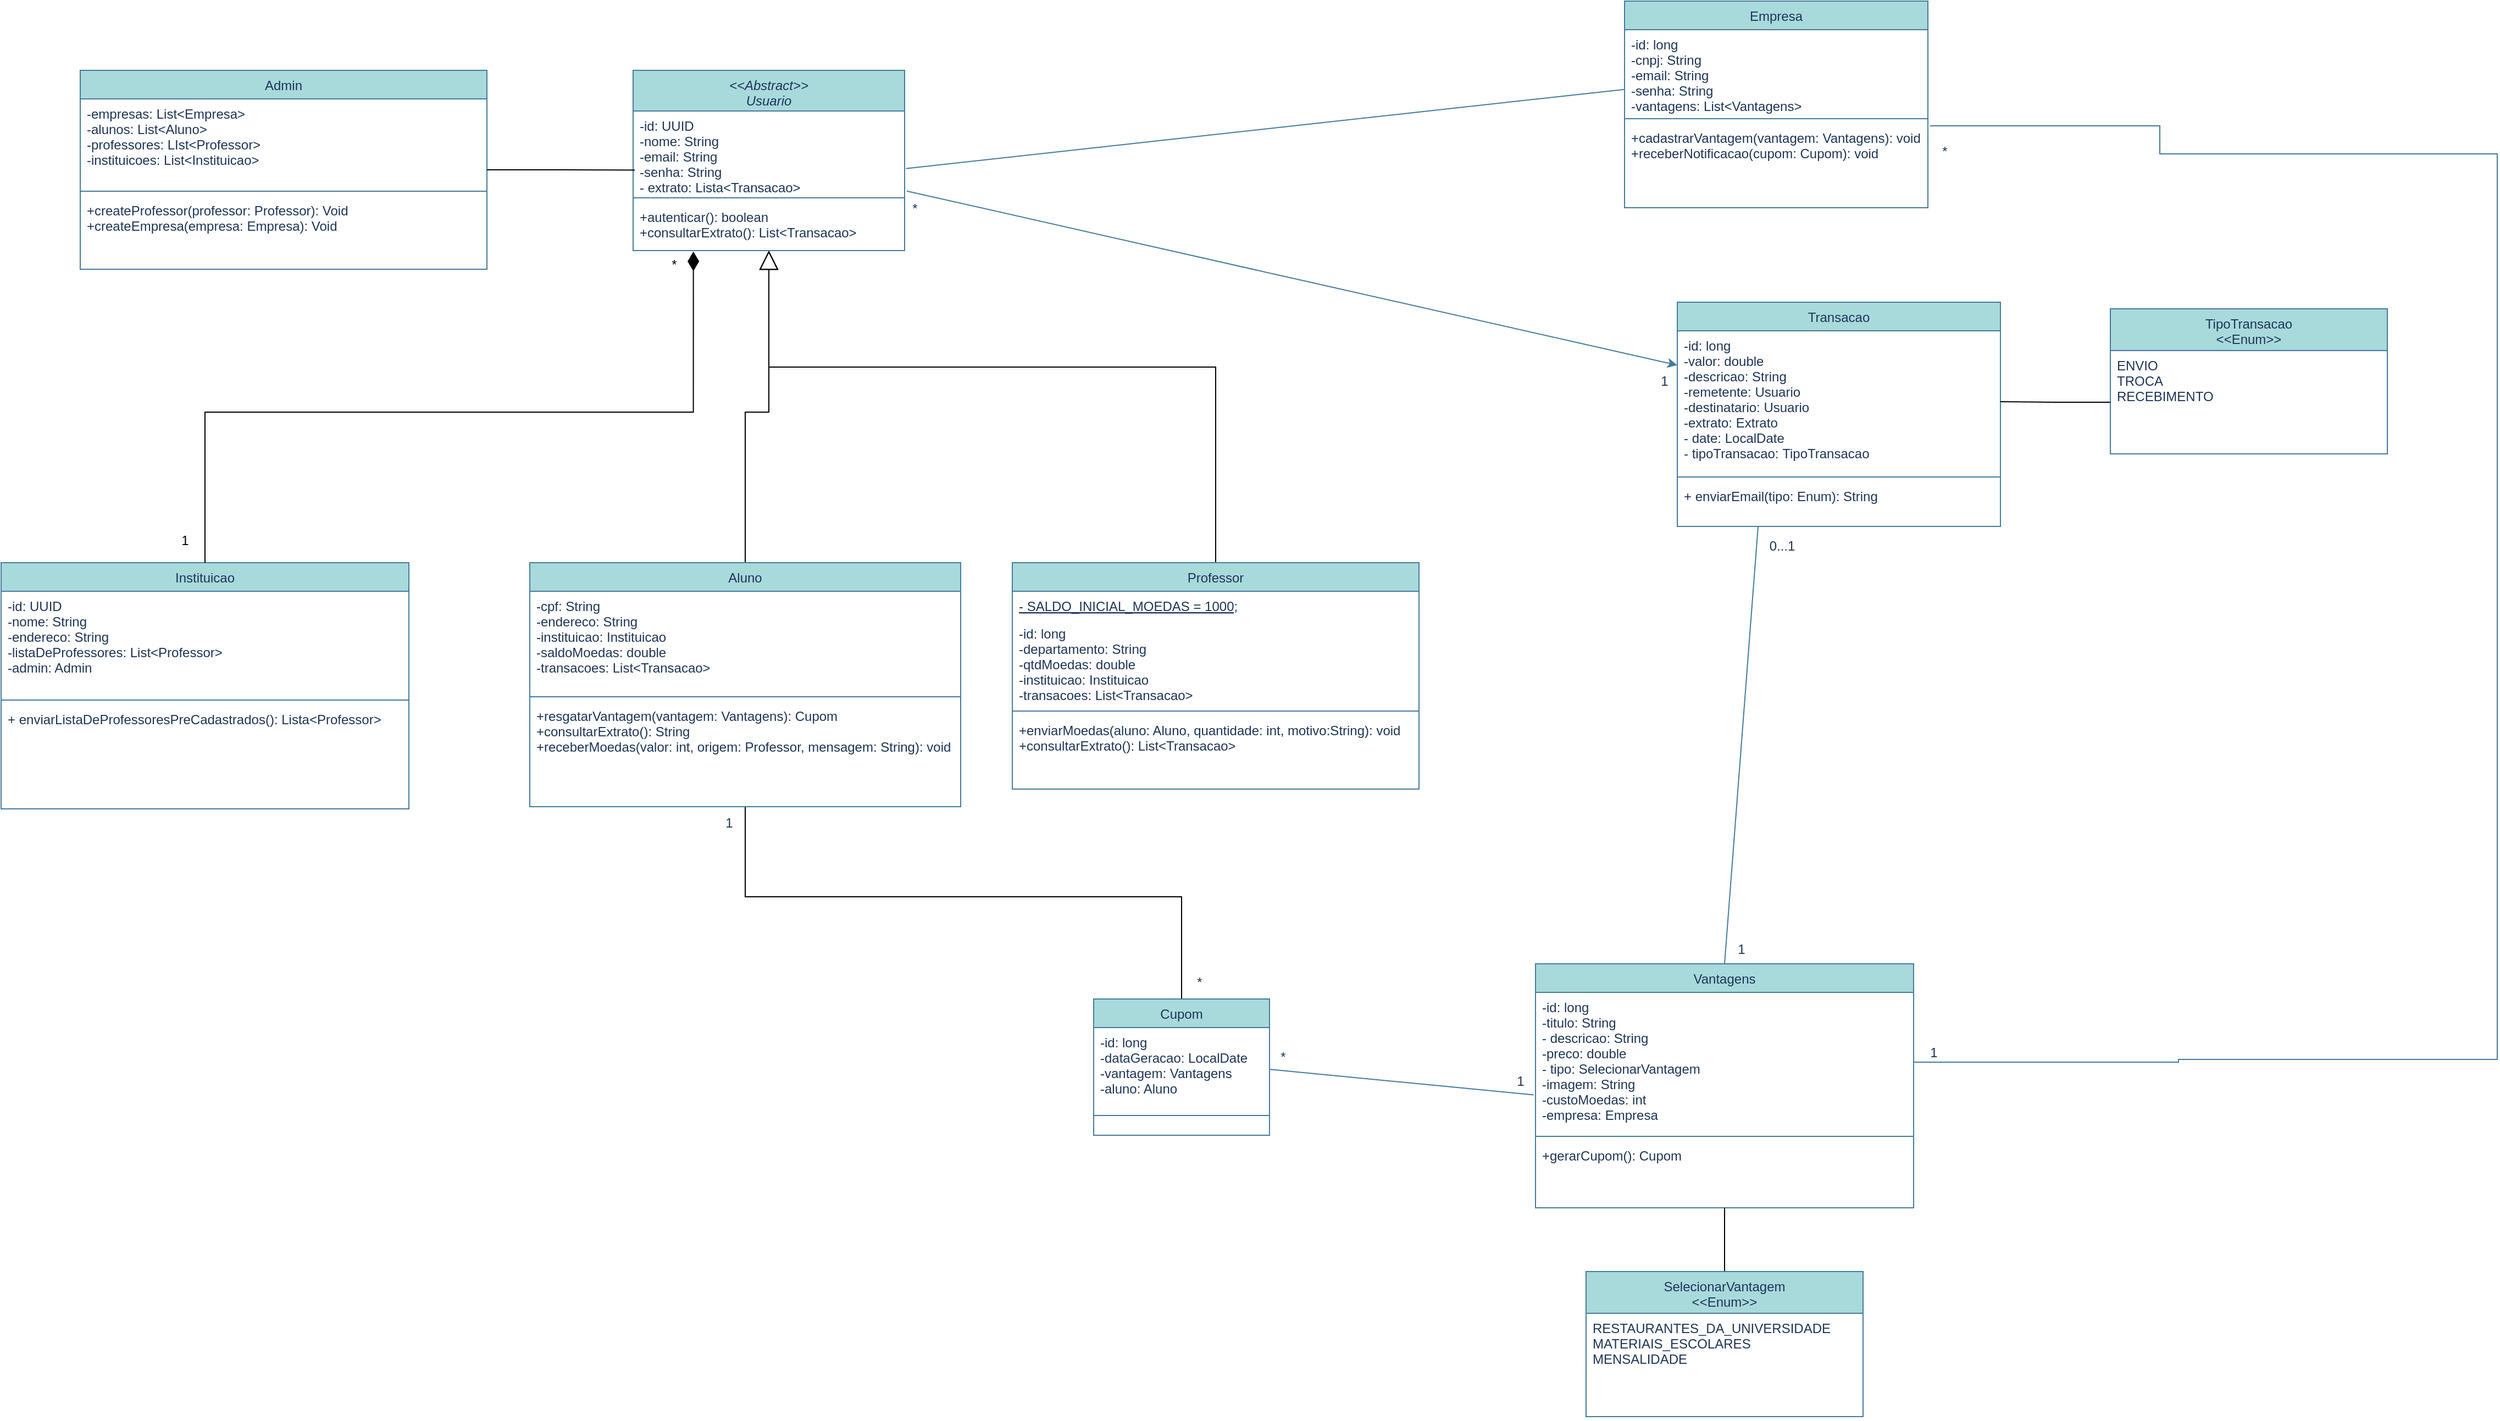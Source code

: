 <mxfile version="26.2.14">
  <diagram id="C5RBs43oDa-KdzZeNtuy" name="Page-1">
    <mxGraphModel dx="965" dy="1559" grid="0" gridSize="10" guides="1" tooltips="1" connect="1" arrows="1" fold="1" page="0" pageScale="1" pageWidth="827" pageHeight="1169" math="0" shadow="0">
      <root>
        <mxCell id="WIyWlLk6GJQsqaUBKTNV-0" />
        <mxCell id="WIyWlLk6GJQsqaUBKTNV-1" parent="WIyWlLk6GJQsqaUBKTNV-0" />
        <mxCell id="sof1t3n-BR1WEt40jFPO-1" style="edgeStyle=orthogonalEdgeStyle;rounded=0;orthogonalLoop=1;jettySize=auto;html=1;exitX=0.5;exitY=0;exitDx=0;exitDy=0;endArrow=block;endFill=0;entryX=0.5;entryY=1;entryDx=0;entryDy=0;endSize=15;" edge="1" parent="WIyWlLk6GJQsqaUBKTNV-1" source="XKDjMh0mt1GLWcoj1HsF-51" target="XKDjMh0mt1GLWcoj1HsF-59">
          <mxGeometry relative="1" as="geometry">
            <mxPoint x="1470" y="-114" as="targetPoint" />
          </mxGeometry>
        </mxCell>
        <mxCell id="sof1t3n-BR1WEt40jFPO-16" style="edgeStyle=orthogonalEdgeStyle;rounded=0;orthogonalLoop=1;jettySize=auto;html=1;entryX=0.5;entryY=0;entryDx=0;entryDy=0;endArrow=none;startFill=0;" edge="1" parent="WIyWlLk6GJQsqaUBKTNV-1" source="XKDjMh0mt1GLWcoj1HsF-51" target="XKDjMh0mt1GLWcoj1HsF-77">
          <mxGeometry relative="1" as="geometry">
            <Array as="points">
              <mxPoint x="1475" y="385" />
              <mxPoint x="1872" y="385" />
            </Array>
          </mxGeometry>
        </mxCell>
        <mxCell id="XKDjMh0mt1GLWcoj1HsF-51" value="Aluno" style="swimlane;fontStyle=0;align=center;verticalAlign=top;childLayout=stackLayout;horizontal=1;startSize=26;horizontalStack=0;resizeParent=1;resizeLast=0;collapsible=1;marginBottom=0;rounded=0;shadow=0;strokeWidth=1;labelBackgroundColor=none;fillColor=#A8DADC;strokeColor=#457B9D;fontColor=#1D3557;" parent="WIyWlLk6GJQsqaUBKTNV-1" vertex="1">
          <mxGeometry x="1279" y="81" width="392" height="222" as="geometry">
            <mxRectangle x="230" y="140" width="160" height="26" as="alternateBounds" />
          </mxGeometry>
        </mxCell>
        <mxCell id="XKDjMh0mt1GLWcoj1HsF-52" value="-cpf: String&#xa;-endereco: String&#xa;-instituicao: Instituicao&#xa;-saldoMoedas: double&#xa;-transacoes: List&lt;Transacao&gt;" style="text;align=left;verticalAlign=top;spacingLeft=4;spacingRight=4;overflow=hidden;rotatable=0;points=[[0,0.5],[1,0.5]];portConstraint=eastwest;labelBackgroundColor=none;fontColor=#1D3557;" parent="XKDjMh0mt1GLWcoj1HsF-51" vertex="1">
          <mxGeometry y="26" width="392" height="92" as="geometry" />
        </mxCell>
        <mxCell id="XKDjMh0mt1GLWcoj1HsF-53" value="" style="line;html=1;strokeWidth=1;align=left;verticalAlign=middle;spacingTop=-1;spacingLeft=3;spacingRight=3;rotatable=0;labelPosition=right;points=[];portConstraint=eastwest;labelBackgroundColor=none;fillColor=#A8DADC;strokeColor=#457B9D;fontColor=#1D3557;" parent="XKDjMh0mt1GLWcoj1HsF-51" vertex="1">
          <mxGeometry y="118" width="392" height="8" as="geometry" />
        </mxCell>
        <mxCell id="XKDjMh0mt1GLWcoj1HsF-54" value="+resgatarVantagem(vantagem: Vantagens): Cupom&#xa;+consultarExtrato(): String&#xa;+receberMoedas(valor: int, origem: Professor, mensagem: String): void" style="text;align=left;verticalAlign=top;spacingLeft=4;spacingRight=4;overflow=hidden;rotatable=0;points=[[0,0.5],[1,0.5]];portConstraint=eastwest;labelBackgroundColor=none;fontColor=#1D3557;" parent="XKDjMh0mt1GLWcoj1HsF-51" vertex="1">
          <mxGeometry y="126" width="392" height="74" as="geometry" />
        </mxCell>
        <mxCell id="sof1t3n-BR1WEt40jFPO-9" style="edgeStyle=orthogonalEdgeStyle;rounded=0;orthogonalLoop=1;jettySize=auto;html=1;entryX=0.5;entryY=1;entryDx=0;entryDy=0;endSize=15;endArrow=block;endFill=0;" edge="1" parent="WIyWlLk6GJQsqaUBKTNV-1" source="XKDjMh0mt1GLWcoj1HsF-55" target="XKDjMh0mt1GLWcoj1HsF-59">
          <mxGeometry relative="1" as="geometry">
            <Array as="points">
              <mxPoint x="1903" y="-97" />
              <mxPoint x="1497" y="-97" />
            </Array>
          </mxGeometry>
        </mxCell>
        <mxCell id="XKDjMh0mt1GLWcoj1HsF-55" value="Professor" style="swimlane;fontStyle=0;align=center;verticalAlign=top;childLayout=stackLayout;horizontal=1;startSize=26;horizontalStack=0;resizeParent=1;resizeLast=0;collapsible=1;marginBottom=0;rounded=0;shadow=0;strokeWidth=1;labelBackgroundColor=none;fillColor=#A8DADC;strokeColor=#457B9D;fontColor=#1D3557;" parent="WIyWlLk6GJQsqaUBKTNV-1" vertex="1">
          <mxGeometry x="1718" y="81" width="370" height="206" as="geometry">
            <mxRectangle x="340" y="380" width="170" height="26" as="alternateBounds" />
          </mxGeometry>
        </mxCell>
        <mxCell id="sof1t3n-BR1WEt40jFPO-23" value="- SALDO_INICIAL_MOEDAS = 1000;" style="text;align=left;verticalAlign=top;spacingLeft=4;spacingRight=4;overflow=hidden;rotatable=0;points=[[0,0.5],[1,0.5]];portConstraint=eastwest;labelBackgroundColor=none;fontColor=#1D3557;fontStyle=4" vertex="1" parent="XKDjMh0mt1GLWcoj1HsF-55">
          <mxGeometry y="26" width="370" height="25" as="geometry" />
        </mxCell>
        <mxCell id="XKDjMh0mt1GLWcoj1HsF-56" value="-id: long&#xa;-departamento: String&#xa;-qtdMoedas: double&#xa;-instituicao: Instituicao&#xa;-transacoes: List&lt;Transacao&gt;&#xa;" style="text;align=left;verticalAlign=top;spacingLeft=4;spacingRight=4;overflow=hidden;rotatable=0;points=[[0,0.5],[1,0.5]];portConstraint=eastwest;labelBackgroundColor=none;fontColor=#1D3557;fontStyle=0" parent="XKDjMh0mt1GLWcoj1HsF-55" vertex="1">
          <mxGeometry y="51" width="370" height="80" as="geometry" />
        </mxCell>
        <mxCell id="XKDjMh0mt1GLWcoj1HsF-57" value="" style="line;html=1;strokeWidth=1;align=left;verticalAlign=middle;spacingTop=-1;spacingLeft=3;spacingRight=3;rotatable=0;labelPosition=right;points=[];portConstraint=eastwest;labelBackgroundColor=none;fillColor=#A8DADC;strokeColor=#457B9D;fontColor=#1D3557;" parent="XKDjMh0mt1GLWcoj1HsF-55" vertex="1">
          <mxGeometry y="131" width="370" height="8" as="geometry" />
        </mxCell>
        <mxCell id="XKDjMh0mt1GLWcoj1HsF-58" value="+enviarMoedas(aluno: Aluno, quantidade: int, motivo:String): void&#xa;+consultarExtrato(): List&lt;Transacao&gt;" style="text;align=left;verticalAlign=top;spacingLeft=4;spacingRight=4;overflow=hidden;rotatable=0;points=[[0,0.5],[1,0.5]];portConstraint=eastwest;labelBackgroundColor=none;fontColor=#1D3557;" parent="XKDjMh0mt1GLWcoj1HsF-55" vertex="1">
          <mxGeometry y="139" width="370" height="67" as="geometry" />
        </mxCell>
        <mxCell id="XKDjMh0mt1GLWcoj1HsF-59" value="&lt;&lt;Abstract&gt;&gt;&#xa;Usuario" style="swimlane;fontStyle=2;align=center;verticalAlign=top;childLayout=stackLayout;horizontal=1;startSize=37;horizontalStack=0;resizeParent=1;resizeLast=0;collapsible=1;marginBottom=0;rounded=0;shadow=0;strokeWidth=1;labelBackgroundColor=none;fillColor=#A8DADC;strokeColor=#457B9D;fontColor=#1D3557;" parent="WIyWlLk6GJQsqaUBKTNV-1" vertex="1">
          <mxGeometry x="1373" y="-367" width="247" height="164" as="geometry">
            <mxRectangle x="130" y="380" width="160" height="26" as="alternateBounds" />
          </mxGeometry>
        </mxCell>
        <mxCell id="XKDjMh0mt1GLWcoj1HsF-60" value="-id: UUID&#xa;-nome: String&#xa;-email: String&#xa;-senha: String&#xa;- extrato: Lista&lt;Transacao&gt;" style="text;align=left;verticalAlign=top;spacingLeft=4;spacingRight=4;overflow=hidden;rotatable=0;points=[[0,0.5],[1,0.5]];portConstraint=eastwest;rounded=0;shadow=0;html=0;labelBackgroundColor=none;fontColor=#1D3557;" parent="XKDjMh0mt1GLWcoj1HsF-59" vertex="1">
          <mxGeometry y="37" width="247" height="75" as="geometry" />
        </mxCell>
        <mxCell id="XKDjMh0mt1GLWcoj1HsF-61" value="" style="line;html=1;strokeWidth=1;align=left;verticalAlign=middle;spacingTop=-1;spacingLeft=3;spacingRight=3;rotatable=0;labelPosition=right;points=[];portConstraint=eastwest;labelBackgroundColor=none;fillColor=#A8DADC;strokeColor=#457B9D;fontColor=#1D3557;" parent="XKDjMh0mt1GLWcoj1HsF-59" vertex="1">
          <mxGeometry y="112" width="247" height="8" as="geometry" />
        </mxCell>
        <mxCell id="XKDjMh0mt1GLWcoj1HsF-81" value="+autenticar(): boolean&#xa;+consultarExtrato(): List&lt;Transacao&gt;" style="text;align=left;verticalAlign=top;spacingLeft=4;spacingRight=4;overflow=hidden;rotatable=0;points=[[0,0.5],[1,0.5]];portConstraint=eastwest;rounded=0;shadow=0;html=0;labelBackgroundColor=none;fontColor=#1D3557;" parent="XKDjMh0mt1GLWcoj1HsF-59" vertex="1">
          <mxGeometry y="120" width="247" height="44" as="geometry" />
        </mxCell>
        <mxCell id="XKDjMh0mt1GLWcoj1HsF-62" value="Transacao" style="swimlane;fontStyle=0;align=center;verticalAlign=top;childLayout=stackLayout;horizontal=1;startSize=26;horizontalStack=0;resizeParent=1;resizeLast=0;collapsible=1;marginBottom=0;rounded=0;shadow=0;strokeWidth=1;labelBackgroundColor=none;fillColor=#A8DADC;strokeColor=#457B9D;fontColor=#1D3557;" parent="WIyWlLk6GJQsqaUBKTNV-1" vertex="1">
          <mxGeometry x="2323" y="-156" width="294" height="204" as="geometry">
            <mxRectangle x="340" y="380" width="170" height="26" as="alternateBounds" />
          </mxGeometry>
        </mxCell>
        <mxCell id="XKDjMh0mt1GLWcoj1HsF-63" value="-id: long&#xa;-valor: double&#xa;-descricao: String&#xa;-remetente: Usuario&#xa;-destinatario: Usuario&#xa;-extrato: Extrato&#xa;- date: LocalDate&#xa;- tipoTransacao: TipoTransacao" style="text;align=left;verticalAlign=top;spacingLeft=4;spacingRight=4;overflow=hidden;rotatable=0;points=[[0,0.5],[1,0.5]];portConstraint=eastwest;labelBackgroundColor=none;fontColor=#1D3557;" parent="XKDjMh0mt1GLWcoj1HsF-62" vertex="1">
          <mxGeometry y="26" width="294" height="129" as="geometry" />
        </mxCell>
        <mxCell id="XKDjMh0mt1GLWcoj1HsF-64" value="" style="line;html=1;strokeWidth=1;align=left;verticalAlign=middle;spacingTop=-1;spacingLeft=3;spacingRight=3;rotatable=0;labelPosition=right;points=[];portConstraint=eastwest;labelBackgroundColor=none;fillColor=#A8DADC;strokeColor=#457B9D;fontColor=#1D3557;" parent="XKDjMh0mt1GLWcoj1HsF-62" vertex="1">
          <mxGeometry y="155" width="294" height="8" as="geometry" />
        </mxCell>
        <mxCell id="sof1t3n-BR1WEt40jFPO-14" value="+ enviarEmail(tipo: Enum): String" style="text;align=left;verticalAlign=top;spacingLeft=4;spacingRight=4;overflow=hidden;rotatable=0;points=[[0,0.5],[1,0.5]];portConstraint=eastwest;labelBackgroundColor=none;fontColor=#1D3557;" vertex="1" parent="XKDjMh0mt1GLWcoj1HsF-62">
          <mxGeometry y="163" width="294" height="40" as="geometry" />
        </mxCell>
        <mxCell id="XKDjMh0mt1GLWcoj1HsF-66" value="Empresa" style="swimlane;fontStyle=0;align=center;verticalAlign=top;childLayout=stackLayout;horizontal=1;startSize=26;horizontalStack=0;resizeParent=1;resizeLast=0;collapsible=1;marginBottom=0;rounded=0;shadow=0;strokeWidth=1;labelBackgroundColor=none;fillColor=#A8DADC;strokeColor=#457B9D;fontColor=#1D3557;" parent="WIyWlLk6GJQsqaUBKTNV-1" vertex="1">
          <mxGeometry x="2275" y="-430" width="276" height="188" as="geometry">
            <mxRectangle x="340" y="380" width="170" height="26" as="alternateBounds" />
          </mxGeometry>
        </mxCell>
        <mxCell id="XKDjMh0mt1GLWcoj1HsF-67" value="-id: long&#xa;-cnpj: String&#xa;-email: String&#xa;-senha: String&#xa;-vantagens: List&lt;Vantagens&gt;" style="text;align=left;verticalAlign=top;spacingLeft=4;spacingRight=4;overflow=hidden;rotatable=0;points=[[0,0.5],[1,0.5]];portConstraint=eastwest;labelBackgroundColor=none;fontColor=#1D3557;" parent="XKDjMh0mt1GLWcoj1HsF-66" vertex="1">
          <mxGeometry y="26" width="276" height="77" as="geometry" />
        </mxCell>
        <mxCell id="XKDjMh0mt1GLWcoj1HsF-68" value="" style="line;html=1;strokeWidth=1;align=left;verticalAlign=middle;spacingTop=-1;spacingLeft=3;spacingRight=3;rotatable=0;labelPosition=right;points=[];portConstraint=eastwest;labelBackgroundColor=none;fillColor=#A8DADC;strokeColor=#457B9D;fontColor=#1D3557;" parent="XKDjMh0mt1GLWcoj1HsF-66" vertex="1">
          <mxGeometry y="103" width="276" height="8" as="geometry" />
        </mxCell>
        <mxCell id="XKDjMh0mt1GLWcoj1HsF-76" value="+cadastrarVantagem(vantagem: Vantagens): void&#xa;+receberNotificacao(cupom: Cupom): void" style="text;align=left;verticalAlign=top;spacingLeft=4;spacingRight=4;overflow=hidden;rotatable=0;points=[[0,0.5],[1,0.5]];portConstraint=eastwest;labelBackgroundColor=none;fontColor=#1D3557;" parent="XKDjMh0mt1GLWcoj1HsF-66" vertex="1">
          <mxGeometry y="111" width="276" height="77" as="geometry" />
        </mxCell>
        <mxCell id="XKDjMh0mt1GLWcoj1HsF-130" style="rounded=0;orthogonalLoop=1;jettySize=auto;html=1;exitX=0.5;exitY=0;exitDx=0;exitDy=0;entryX=0.25;entryY=1;entryDx=0;entryDy=0;strokeColor=#457B9D;fontColor=#1D3557;fillColor=#A8DADC;endArrow=none;startFill=0;" parent="WIyWlLk6GJQsqaUBKTNV-1" source="XKDjMh0mt1GLWcoj1HsF-69" target="XKDjMh0mt1GLWcoj1HsF-62" edge="1">
          <mxGeometry relative="1" as="geometry" />
        </mxCell>
        <mxCell id="XKDjMh0mt1GLWcoj1HsF-69" value="Vantagens" style="swimlane;fontStyle=0;align=center;verticalAlign=top;childLayout=stackLayout;horizontal=1;startSize=26;horizontalStack=0;resizeParent=1;resizeLast=0;collapsible=1;marginBottom=0;rounded=0;shadow=0;strokeWidth=1;labelBackgroundColor=none;fillColor=#A8DADC;strokeColor=#457B9D;fontColor=#1D3557;" parent="WIyWlLk6GJQsqaUBKTNV-1" vertex="1">
          <mxGeometry x="2194" y="446" width="344" height="222" as="geometry">
            <mxRectangle x="340" y="380" width="170" height="26" as="alternateBounds" />
          </mxGeometry>
        </mxCell>
        <mxCell id="XKDjMh0mt1GLWcoj1HsF-70" value="-id: long&#xa;-titulo: String&#xa;- descricao: String&#xa;-preco: double&#xa;- tipo: SelecionarVantagem&#xa;-imagem: String&#xa;-custoMoedas: int&#xa;-empresa: Empresa" style="text;align=left;verticalAlign=top;spacingLeft=4;spacingRight=4;overflow=hidden;rotatable=0;points=[[0,0.5],[1,0.5]];portConstraint=eastwest;labelBackgroundColor=none;fontColor=#1D3557;" parent="XKDjMh0mt1GLWcoj1HsF-69" vertex="1">
          <mxGeometry y="26" width="344" height="127" as="geometry" />
        </mxCell>
        <mxCell id="XKDjMh0mt1GLWcoj1HsF-71" value="" style="line;html=1;strokeWidth=1;align=left;verticalAlign=middle;spacingTop=-1;spacingLeft=3;spacingRight=3;rotatable=0;labelPosition=right;points=[];portConstraint=eastwest;labelBackgroundColor=none;fillColor=#A8DADC;strokeColor=#457B9D;fontColor=#1D3557;" parent="XKDjMh0mt1GLWcoj1HsF-69" vertex="1">
          <mxGeometry y="153" width="344" height="8" as="geometry" />
        </mxCell>
        <mxCell id="XKDjMh0mt1GLWcoj1HsF-100" value="+gerarCupom(): Cupom" style="text;align=left;verticalAlign=top;spacingLeft=4;spacingRight=4;overflow=hidden;rotatable=0;points=[[0,0.5],[1,0.5]];portConstraint=eastwest;labelBackgroundColor=none;fontColor=#1D3557;" parent="XKDjMh0mt1GLWcoj1HsF-69" vertex="1">
          <mxGeometry y="161" width="344" height="61" as="geometry" />
        </mxCell>
        <mxCell id="XKDjMh0mt1GLWcoj1HsF-72" value="Instituicao" style="swimlane;fontStyle=0;align=center;verticalAlign=top;childLayout=stackLayout;horizontal=1;startSize=26;horizontalStack=0;resizeParent=1;resizeLast=0;collapsible=1;marginBottom=0;rounded=0;shadow=0;strokeWidth=1;labelBackgroundColor=none;fillColor=#A8DADC;strokeColor=#457B9D;fontColor=#1D3557;" parent="WIyWlLk6GJQsqaUBKTNV-1" vertex="1">
          <mxGeometry x="798" y="81" width="371" height="224" as="geometry">
            <mxRectangle x="340" y="380" width="170" height="26" as="alternateBounds" />
          </mxGeometry>
        </mxCell>
        <mxCell id="XKDjMh0mt1GLWcoj1HsF-73" value="-id: UUID&#xa;-nome: String&#xa;-endereco: String&#xa;-listaDeProfessores: List&lt;Professor&gt;&#xa;-admin: Admin" style="text;align=left;verticalAlign=top;spacingLeft=4;spacingRight=4;overflow=hidden;rotatable=0;points=[[0,0.5],[1,0.5]];portConstraint=eastwest;labelBackgroundColor=none;fontColor=#1D3557;" parent="XKDjMh0mt1GLWcoj1HsF-72" vertex="1">
          <mxGeometry y="26" width="371" height="95" as="geometry" />
        </mxCell>
        <mxCell id="XKDjMh0mt1GLWcoj1HsF-74" value="" style="line;html=1;strokeWidth=1;align=left;verticalAlign=middle;spacingTop=-1;spacingLeft=3;spacingRight=3;rotatable=0;labelPosition=right;points=[];portConstraint=eastwest;labelBackgroundColor=none;fillColor=#A8DADC;strokeColor=#457B9D;fontColor=#1D3557;" parent="XKDjMh0mt1GLWcoj1HsF-72" vertex="1">
          <mxGeometry y="121" width="371" height="8" as="geometry" />
        </mxCell>
        <mxCell id="sof1t3n-BR1WEt40jFPO-3" value="+ enviarListaDeProfessoresPreCadastrados(): Lista&lt;Professor&gt;" style="text;align=left;verticalAlign=top;spacingLeft=4;spacingRight=4;overflow=hidden;rotatable=0;points=[[0,0.5],[1,0.5]];portConstraint=eastwest;labelBackgroundColor=none;fontColor=#1D3557;" vertex="1" parent="XKDjMh0mt1GLWcoj1HsF-72">
          <mxGeometry y="129" width="371" height="95" as="geometry" />
        </mxCell>
        <mxCell id="XKDjMh0mt1GLWcoj1HsF-77" value="Cupom" style="swimlane;fontStyle=0;align=center;verticalAlign=top;childLayout=stackLayout;horizontal=1;startSize=26;horizontalStack=0;resizeParent=1;resizeLast=0;collapsible=1;marginBottom=0;rounded=0;shadow=0;strokeWidth=1;labelBackgroundColor=none;fillColor=#A8DADC;strokeColor=#457B9D;fontColor=#1D3557;" parent="WIyWlLk6GJQsqaUBKTNV-1" vertex="1">
          <mxGeometry x="1792" y="478" width="160" height="124" as="geometry">
            <mxRectangle x="340" y="380" width="170" height="26" as="alternateBounds" />
          </mxGeometry>
        </mxCell>
        <mxCell id="XKDjMh0mt1GLWcoj1HsF-78" value="-id: long&#xa;-dataGeracao: LocalDate&#xa;-vantagem: Vantagens&#xa;-aluno: Aluno" style="text;align=left;verticalAlign=top;spacingLeft=4;spacingRight=4;overflow=hidden;rotatable=0;points=[[0,0.5],[1,0.5]];portConstraint=eastwest;labelBackgroundColor=none;fontColor=#1D3557;" parent="XKDjMh0mt1GLWcoj1HsF-77" vertex="1">
          <mxGeometry y="26" width="160" height="76" as="geometry" />
        </mxCell>
        <mxCell id="XKDjMh0mt1GLWcoj1HsF-79" value="" style="line;html=1;strokeWidth=1;align=left;verticalAlign=middle;spacingTop=-1;spacingLeft=3;spacingRight=3;rotatable=0;labelPosition=right;points=[];portConstraint=eastwest;labelBackgroundColor=none;fillColor=#A8DADC;strokeColor=#457B9D;fontColor=#1D3557;" parent="XKDjMh0mt1GLWcoj1HsF-77" vertex="1">
          <mxGeometry y="102" width="160" height="8" as="geometry" />
        </mxCell>
        <mxCell id="XKDjMh0mt1GLWcoj1HsF-85" style="edgeStyle=orthogonalEdgeStyle;rounded=0;orthogonalLoop=1;jettySize=auto;html=1;endArrow=none;startFill=0;labelBackgroundColor=none;strokeColor=#457B9D;fontColor=default;entryX=1.007;entryY=0.032;entryDx=0;entryDy=0;entryPerimeter=0;exitX=1;exitY=0.5;exitDx=0;exitDy=0;" parent="WIyWlLk6GJQsqaUBKTNV-1" source="XKDjMh0mt1GLWcoj1HsF-70" target="XKDjMh0mt1GLWcoj1HsF-76" edge="1">
          <mxGeometry relative="1" as="geometry">
            <mxPoint x="2762" y="-295.0" as="targetPoint" />
            <Array as="points">
              <mxPoint x="2779" y="535" />
              <mxPoint x="2779" y="533" />
              <mxPoint x="3069" y="533" />
              <mxPoint x="3069" y="-291" />
              <mxPoint x="2762" y="-291" />
              <mxPoint x="2762" y="-317" />
            </Array>
            <mxPoint x="2779" y="665" as="sourcePoint" />
          </mxGeometry>
        </mxCell>
        <mxCell id="XKDjMh0mt1GLWcoj1HsF-86" value="1" style="text;html=1;align=center;verticalAlign=middle;resizable=0;points=[];autosize=1;strokeColor=none;fillColor=none;labelBackgroundColor=none;fontColor=#1D3557;" parent="WIyWlLk6GJQsqaUBKTNV-1" vertex="1">
          <mxGeometry x="2543" y="514" width="25" height="26" as="geometry" />
        </mxCell>
        <mxCell id="XKDjMh0mt1GLWcoj1HsF-87" value="*" style="text;html=1;align=center;verticalAlign=middle;resizable=0;points=[];autosize=1;strokeColor=none;fillColor=none;labelBackgroundColor=none;fontColor=#1D3557;" parent="WIyWlLk6GJQsqaUBKTNV-1" vertex="1">
          <mxGeometry x="2554" y="-306" width="23" height="26" as="geometry" />
        </mxCell>
        <mxCell id="XKDjMh0mt1GLWcoj1HsF-98" value="1" style="text;html=1;align=center;verticalAlign=middle;resizable=0;points=[];autosize=1;strokeColor=none;fillColor=none;labelBackgroundColor=none;fontColor=#1D3557;" parent="WIyWlLk6GJQsqaUBKTNV-1" vertex="1">
          <mxGeometry x="2298" y="-97" width="25" height="26" as="geometry" />
        </mxCell>
        <mxCell id="XKDjMh0mt1GLWcoj1HsF-99" value="*" style="text;html=1;align=center;verticalAlign=middle;resizable=0;points=[];autosize=1;strokeColor=none;fillColor=none;labelBackgroundColor=none;fontColor=#1D3557;" parent="WIyWlLk6GJQsqaUBKTNV-1" vertex="1">
          <mxGeometry x="1617" y="-254" width="23" height="26" as="geometry" />
        </mxCell>
        <mxCell id="XKDjMh0mt1GLWcoj1HsF-102" value="*" style="text;html=1;align=center;verticalAlign=middle;resizable=0;points=[];autosize=1;strokeColor=none;fillColor=none;fontColor=#1D3557;" parent="WIyWlLk6GJQsqaUBKTNV-1" vertex="1">
          <mxGeometry x="1952" y="518" width="23" height="26" as="geometry" />
        </mxCell>
        <mxCell id="XKDjMh0mt1GLWcoj1HsF-103" value="1" style="text;html=1;align=center;verticalAlign=middle;resizable=0;points=[];autosize=1;strokeColor=none;fillColor=none;fontColor=#1D3557;" parent="WIyWlLk6GJQsqaUBKTNV-1" vertex="1">
          <mxGeometry x="2167" y="540" width="25" height="26" as="geometry" />
        </mxCell>
        <mxCell id="XKDjMh0mt1GLWcoj1HsF-110" style="rounded=0;orthogonalLoop=1;jettySize=auto;html=1;exitX=0;exitY=0.706;exitDx=0;exitDy=0;entryX=1.005;entryY=0.698;entryDx=0;entryDy=0;entryPerimeter=0;strokeColor=#457B9D;fontColor=#1D3557;fillColor=#A8DADC;endArrow=none;endFill=0;endSize=15;exitPerimeter=0;startFill=0;" parent="WIyWlLk6GJQsqaUBKTNV-1" source="XKDjMh0mt1GLWcoj1HsF-67" target="XKDjMh0mt1GLWcoj1HsF-60" edge="1">
          <mxGeometry relative="1" as="geometry" />
        </mxCell>
        <mxCell id="XKDjMh0mt1GLWcoj1HsF-111" style="rounded=0;orthogonalLoop=1;jettySize=auto;html=1;exitX=1.008;exitY=0.971;exitDx=0;exitDy=0;strokeColor=#457B9D;fontColor=#1D3557;fillColor=#A8DADC;endArrow=classic;startFill=0;exitPerimeter=0;endFill=1;" parent="WIyWlLk6GJQsqaUBKTNV-1" source="XKDjMh0mt1GLWcoj1HsF-60" target="XKDjMh0mt1GLWcoj1HsF-63" edge="1">
          <mxGeometry relative="1" as="geometry">
            <mxPoint x="1913" y="-146" as="sourcePoint" />
          </mxGeometry>
        </mxCell>
        <mxCell id="XKDjMh0mt1GLWcoj1HsF-122" style="rounded=0;orthogonalLoop=1;jettySize=auto;html=1;exitX=1;exitY=0.5;exitDx=0;exitDy=0;entryX=-0.005;entryY=0.734;entryDx=0;entryDy=0;entryPerimeter=0;strokeColor=#457B9D;fontColor=#1D3557;fillColor=#A8DADC;endArrow=none;startFill=0;" parent="WIyWlLk6GJQsqaUBKTNV-1" source="XKDjMh0mt1GLWcoj1HsF-78" target="XKDjMh0mt1GLWcoj1HsF-70" edge="1">
          <mxGeometry relative="1" as="geometry" />
        </mxCell>
        <mxCell id="XKDjMh0mt1GLWcoj1HsF-124" value="Admin" style="swimlane;fontStyle=0;align=center;verticalAlign=top;childLayout=stackLayout;horizontal=1;startSize=26;horizontalStack=0;resizeParent=1;resizeLast=0;collapsible=1;marginBottom=0;rounded=0;shadow=0;strokeWidth=1;labelBackgroundColor=none;fillColor=#A8DADC;strokeColor=#457B9D;fontColor=#1D3557;" parent="WIyWlLk6GJQsqaUBKTNV-1" vertex="1">
          <mxGeometry x="870" y="-367" width="370" height="181" as="geometry">
            <mxRectangle x="340" y="380" width="170" height="26" as="alternateBounds" />
          </mxGeometry>
        </mxCell>
        <mxCell id="XKDjMh0mt1GLWcoj1HsF-125" value="-empresas: List&lt;Empresa&gt;&#xa;-alunos: List&lt;Aluno&gt;&#xa;-professores: LIst&lt;Professor&gt;&#xa;-instituicoes: List&lt;Instituicao&gt;" style="text;align=left;verticalAlign=top;spacingLeft=4;spacingRight=4;overflow=hidden;rotatable=0;points=[[0,0.5],[1,0.5]];portConstraint=eastwest;labelBackgroundColor=none;fontColor=#1D3557;" parent="XKDjMh0mt1GLWcoj1HsF-124" vertex="1">
          <mxGeometry y="26" width="370" height="80" as="geometry" />
        </mxCell>
        <mxCell id="XKDjMh0mt1GLWcoj1HsF-126" value="" style="line;html=1;strokeWidth=1;align=left;verticalAlign=middle;spacingTop=-1;spacingLeft=3;spacingRight=3;rotatable=0;labelPosition=right;points=[];portConstraint=eastwest;labelBackgroundColor=none;fillColor=#A8DADC;strokeColor=#457B9D;fontColor=#1D3557;" parent="XKDjMh0mt1GLWcoj1HsF-124" vertex="1">
          <mxGeometry y="106" width="370" height="8" as="geometry" />
        </mxCell>
        <mxCell id="XKDjMh0mt1GLWcoj1HsF-127" value="+createProfessor(professor: Professor): Void&#xa;+createEmpresa(empresa: Empresa): Void" style="text;align=left;verticalAlign=top;spacingLeft=4;spacingRight=4;overflow=hidden;rotatable=0;points=[[0,0.5],[1,0.5]];portConstraint=eastwest;labelBackgroundColor=none;fontColor=#1D3557;" parent="XKDjMh0mt1GLWcoj1HsF-124" vertex="1">
          <mxGeometry y="114" width="370" height="67" as="geometry" />
        </mxCell>
        <mxCell id="XKDjMh0mt1GLWcoj1HsF-132" value="1" style="text;html=1;align=center;verticalAlign=middle;resizable=0;points=[];autosize=1;strokeColor=none;fillColor=none;fontColor=#1D3557;" parent="WIyWlLk6GJQsqaUBKTNV-1" vertex="1">
          <mxGeometry x="2368" y="420" width="25" height="26" as="geometry" />
        </mxCell>
        <mxCell id="sof1t3n-BR1WEt40jFPO-8" style="edgeStyle=orthogonalEdgeStyle;rounded=0;orthogonalLoop=1;jettySize=auto;html=1;entryX=0.5;entryY=1;entryDx=0;entryDy=0;endArrow=none;startFill=0;" edge="1" parent="WIyWlLk6GJQsqaUBKTNV-1" source="sof1t3n-BR1WEt40jFPO-4" target="XKDjMh0mt1GLWcoj1HsF-69">
          <mxGeometry relative="1" as="geometry">
            <mxPoint x="2293" y="790" as="targetPoint" />
          </mxGeometry>
        </mxCell>
        <mxCell id="sof1t3n-BR1WEt40jFPO-4" value="SelecionarVantagem&#xa;&lt;&lt;Enum&gt;&gt;" style="swimlane;fontStyle=0;align=center;verticalAlign=top;childLayout=stackLayout;horizontal=1;startSize=38;horizontalStack=0;resizeParent=1;resizeLast=0;collapsible=1;marginBottom=0;rounded=0;shadow=0;strokeWidth=1;labelBackgroundColor=none;fillColor=#A8DADC;strokeColor=#457B9D;fontColor=#1D3557;" vertex="1" parent="WIyWlLk6GJQsqaUBKTNV-1">
          <mxGeometry x="2240" y="726" width="252" height="132" as="geometry">
            <mxRectangle x="340" y="380" width="170" height="26" as="alternateBounds" />
          </mxGeometry>
        </mxCell>
        <mxCell id="sof1t3n-BR1WEt40jFPO-5" value="RESTAURANTES_DA_UNIVERSIDADE&#xa;MATERIAIS_ESCOLARES&#xa;MENSALIDADE&#xa;" style="text;align=left;verticalAlign=top;spacingLeft=4;spacingRight=4;overflow=hidden;rotatable=0;points=[[0,0.5],[1,0.5]];portConstraint=eastwest;labelBackgroundColor=none;fontColor=#1D3557;" vertex="1" parent="sof1t3n-BR1WEt40jFPO-4">
          <mxGeometry y="38" width="252" height="94" as="geometry" />
        </mxCell>
        <mxCell id="sof1t3n-BR1WEt40jFPO-12" style="edgeStyle=orthogonalEdgeStyle;rounded=0;orthogonalLoop=1;jettySize=auto;html=1;entryX=0.006;entryY=0.716;entryDx=0;entryDy=0;entryPerimeter=0;endArrow=none;startFill=0;" edge="1" parent="WIyWlLk6GJQsqaUBKTNV-1" source="XKDjMh0mt1GLWcoj1HsF-124" target="XKDjMh0mt1GLWcoj1HsF-60">
          <mxGeometry relative="1" as="geometry" />
        </mxCell>
        <mxCell id="sof1t3n-BR1WEt40jFPO-15" value="0...1" style="text;html=1;align=center;verticalAlign=middle;resizable=0;points=[];autosize=1;strokeColor=none;fillColor=none;fontColor=#1D3557;" vertex="1" parent="WIyWlLk6GJQsqaUBKTNV-1">
          <mxGeometry x="2397" y="53" width="41" height="26" as="geometry" />
        </mxCell>
        <mxCell id="sof1t3n-BR1WEt40jFPO-17" style="edgeStyle=orthogonalEdgeStyle;rounded=0;orthogonalLoop=1;jettySize=auto;html=1;entryX=0.222;entryY=1.019;entryDx=0;entryDy=0;entryPerimeter=0;endArrow=diamondThin;endFill=1;endSize=15;" edge="1" parent="WIyWlLk6GJQsqaUBKTNV-1" source="XKDjMh0mt1GLWcoj1HsF-72" target="XKDjMh0mt1GLWcoj1HsF-81">
          <mxGeometry relative="1" as="geometry" />
        </mxCell>
        <mxCell id="sof1t3n-BR1WEt40jFPO-18" value="TipoTransacao&#xa;&lt;&lt;Enum&gt;&gt;" style="swimlane;fontStyle=0;align=center;verticalAlign=top;childLayout=stackLayout;horizontal=1;startSize=38;horizontalStack=0;resizeParent=1;resizeLast=0;collapsible=1;marginBottom=0;rounded=0;shadow=0;strokeWidth=1;labelBackgroundColor=none;fillColor=#A8DADC;strokeColor=#457B9D;fontColor=#1D3557;" vertex="1" parent="WIyWlLk6GJQsqaUBKTNV-1">
          <mxGeometry x="2717" y="-150" width="252" height="132" as="geometry">
            <mxRectangle x="340" y="380" width="170" height="26" as="alternateBounds" />
          </mxGeometry>
        </mxCell>
        <mxCell id="sof1t3n-BR1WEt40jFPO-19" value="ENVIO&#xa;TROCA&#xa;RECEBIMENTO&#xa;&#xa;" style="text;align=left;verticalAlign=top;spacingLeft=4;spacingRight=4;overflow=hidden;rotatable=0;points=[[0,0.5],[1,0.5]];portConstraint=eastwest;labelBackgroundColor=none;fontColor=#1D3557;" vertex="1" parent="sof1t3n-BR1WEt40jFPO-18">
          <mxGeometry y="38" width="252" height="94" as="geometry" />
        </mxCell>
        <mxCell id="sof1t3n-BR1WEt40jFPO-20" style="edgeStyle=orthogonalEdgeStyle;rounded=0;orthogonalLoop=1;jettySize=auto;html=1;entryX=1;entryY=0.5;entryDx=0;entryDy=0;endArrow=none;startFill=0;" edge="1" parent="WIyWlLk6GJQsqaUBKTNV-1" source="sof1t3n-BR1WEt40jFPO-19" target="XKDjMh0mt1GLWcoj1HsF-63">
          <mxGeometry relative="1" as="geometry" />
        </mxCell>
        <mxCell id="sof1t3n-BR1WEt40jFPO-21" value="*" style="text;html=1;align=center;verticalAlign=middle;resizable=0;points=[];autosize=1;strokeColor=none;fillColor=none;" vertex="1" parent="WIyWlLk6GJQsqaUBKTNV-1">
          <mxGeometry x="1398" y="-203" width="23" height="26" as="geometry" />
        </mxCell>
        <mxCell id="sof1t3n-BR1WEt40jFPO-22" value="1" style="text;html=1;align=center;verticalAlign=middle;resizable=0;points=[];autosize=1;strokeColor=none;fillColor=none;" vertex="1" parent="WIyWlLk6GJQsqaUBKTNV-1">
          <mxGeometry x="952" y="48" width="25" height="26" as="geometry" />
        </mxCell>
        <mxCell id="sof1t3n-BR1WEt40jFPO-24" value="1" style="text;html=1;align=center;verticalAlign=middle;resizable=0;points=[];autosize=1;strokeColor=none;fillColor=none;fontColor=#1D3557;" vertex="1" parent="WIyWlLk6GJQsqaUBKTNV-1">
          <mxGeometry x="1447" y="305" width="25" height="26" as="geometry" />
        </mxCell>
        <mxCell id="sof1t3n-BR1WEt40jFPO-25" value="*" style="text;html=1;align=center;verticalAlign=middle;resizable=0;points=[];autosize=1;strokeColor=none;fillColor=none;fontColor=#1D3557;" vertex="1" parent="WIyWlLk6GJQsqaUBKTNV-1">
          <mxGeometry x="1876" y="450" width="23" height="26" as="geometry" />
        </mxCell>
      </root>
    </mxGraphModel>
  </diagram>
</mxfile>
